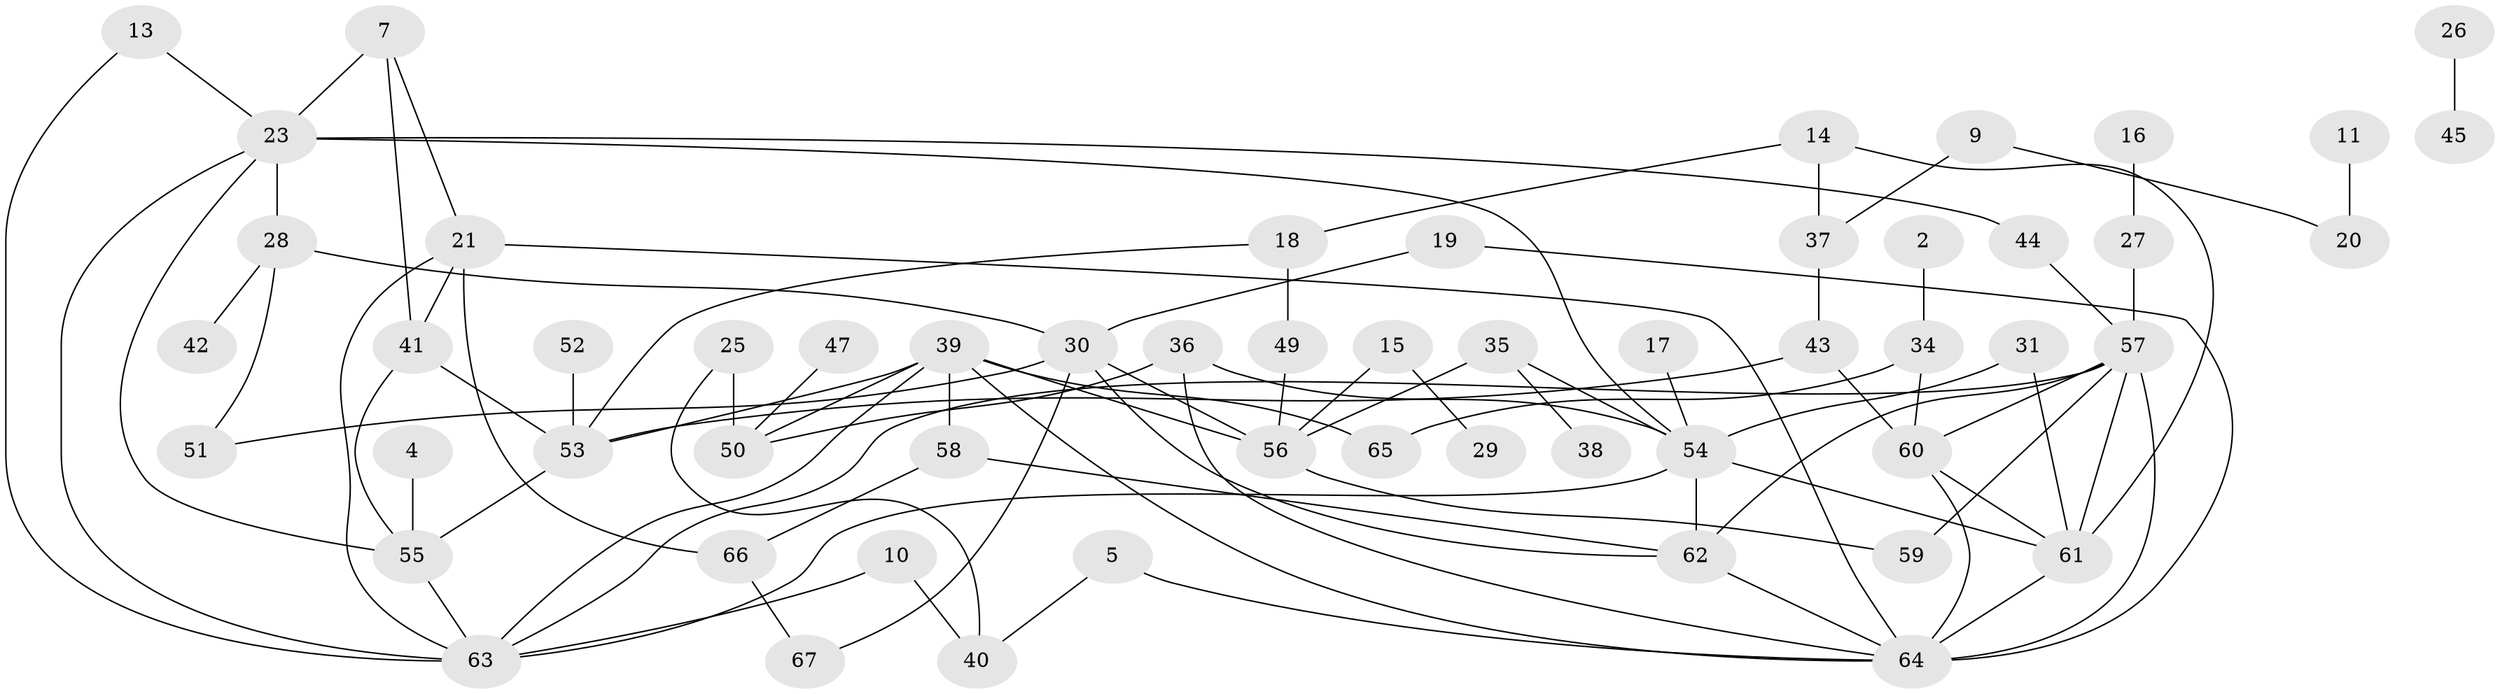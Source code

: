 // original degree distribution, {2: 0.3082706766917293, 7: 0.015037593984962405, 3: 0.24060150375939848, 1: 0.19548872180451127, 5: 0.06015037593984962, 0: 0.07518796992481203, 4: 0.08270676691729323, 6: 0.022556390977443608}
// Generated by graph-tools (version 1.1) at 2025/49/03/09/25 03:49:07]
// undirected, 56 vertices, 90 edges
graph export_dot {
graph [start="1"]
  node [color=gray90,style=filled];
  2;
  4;
  5;
  7;
  9;
  10;
  11;
  13;
  14;
  15;
  16;
  17;
  18;
  19;
  20;
  21;
  23;
  25;
  26;
  27;
  28;
  29;
  30;
  31;
  34;
  35;
  36;
  37;
  38;
  39;
  40;
  41;
  42;
  43;
  44;
  45;
  47;
  49;
  50;
  51;
  52;
  53;
  54;
  55;
  56;
  57;
  58;
  59;
  60;
  61;
  62;
  63;
  64;
  65;
  66;
  67;
  2 -- 34 [weight=1.0];
  4 -- 55 [weight=1.0];
  5 -- 40 [weight=1.0];
  5 -- 64 [weight=1.0];
  7 -- 21 [weight=1.0];
  7 -- 23 [weight=1.0];
  7 -- 41 [weight=1.0];
  9 -- 20 [weight=1.0];
  9 -- 37 [weight=1.0];
  10 -- 40 [weight=1.0];
  10 -- 63 [weight=1.0];
  11 -- 20 [weight=1.0];
  13 -- 23 [weight=1.0];
  13 -- 63 [weight=1.0];
  14 -- 18 [weight=1.0];
  14 -- 37 [weight=1.0];
  14 -- 61 [weight=1.0];
  15 -- 29 [weight=1.0];
  15 -- 56 [weight=1.0];
  16 -- 27 [weight=1.0];
  17 -- 54 [weight=1.0];
  18 -- 49 [weight=1.0];
  18 -- 53 [weight=1.0];
  19 -- 30 [weight=1.0];
  19 -- 64 [weight=1.0];
  21 -- 41 [weight=1.0];
  21 -- 63 [weight=1.0];
  21 -- 64 [weight=1.0];
  21 -- 66 [weight=1.0];
  23 -- 28 [weight=1.0];
  23 -- 44 [weight=1.0];
  23 -- 54 [weight=1.0];
  23 -- 55 [weight=1.0];
  23 -- 63 [weight=1.0];
  25 -- 40 [weight=1.0];
  25 -- 50 [weight=1.0];
  26 -- 45 [weight=1.0];
  27 -- 57 [weight=1.0];
  28 -- 30 [weight=1.0];
  28 -- 42 [weight=1.0];
  28 -- 51 [weight=1.0];
  30 -- 51 [weight=1.0];
  30 -- 56 [weight=1.0];
  30 -- 62 [weight=1.0];
  30 -- 67 [weight=1.0];
  31 -- 54 [weight=1.0];
  31 -- 61 [weight=1.0];
  34 -- 60 [weight=1.0];
  34 -- 65 [weight=1.0];
  35 -- 38 [weight=1.0];
  35 -- 54 [weight=1.0];
  35 -- 56 [weight=1.0];
  36 -- 50 [weight=1.0];
  36 -- 54 [weight=1.0];
  36 -- 64 [weight=1.0];
  37 -- 43 [weight=1.0];
  39 -- 50 [weight=1.0];
  39 -- 53 [weight=1.0];
  39 -- 56 [weight=1.0];
  39 -- 58 [weight=1.0];
  39 -- 63 [weight=1.0];
  39 -- 64 [weight=1.0];
  39 -- 65 [weight=1.0];
  41 -- 53 [weight=1.0];
  41 -- 55 [weight=1.0];
  43 -- 53 [weight=1.0];
  43 -- 60 [weight=1.0];
  44 -- 57 [weight=1.0];
  47 -- 50 [weight=1.0];
  49 -- 56 [weight=1.0];
  52 -- 53 [weight=1.0];
  53 -- 55 [weight=1.0];
  54 -- 61 [weight=1.0];
  54 -- 62 [weight=2.0];
  54 -- 63 [weight=1.0];
  55 -- 63 [weight=1.0];
  56 -- 59 [weight=1.0];
  57 -- 59 [weight=1.0];
  57 -- 60 [weight=1.0];
  57 -- 61 [weight=1.0];
  57 -- 62 [weight=1.0];
  57 -- 63 [weight=1.0];
  57 -- 64 [weight=2.0];
  58 -- 62 [weight=1.0];
  58 -- 66 [weight=1.0];
  60 -- 61 [weight=1.0];
  60 -- 64 [weight=1.0];
  61 -- 64 [weight=1.0];
  62 -- 64 [weight=1.0];
  66 -- 67 [weight=1.0];
}

